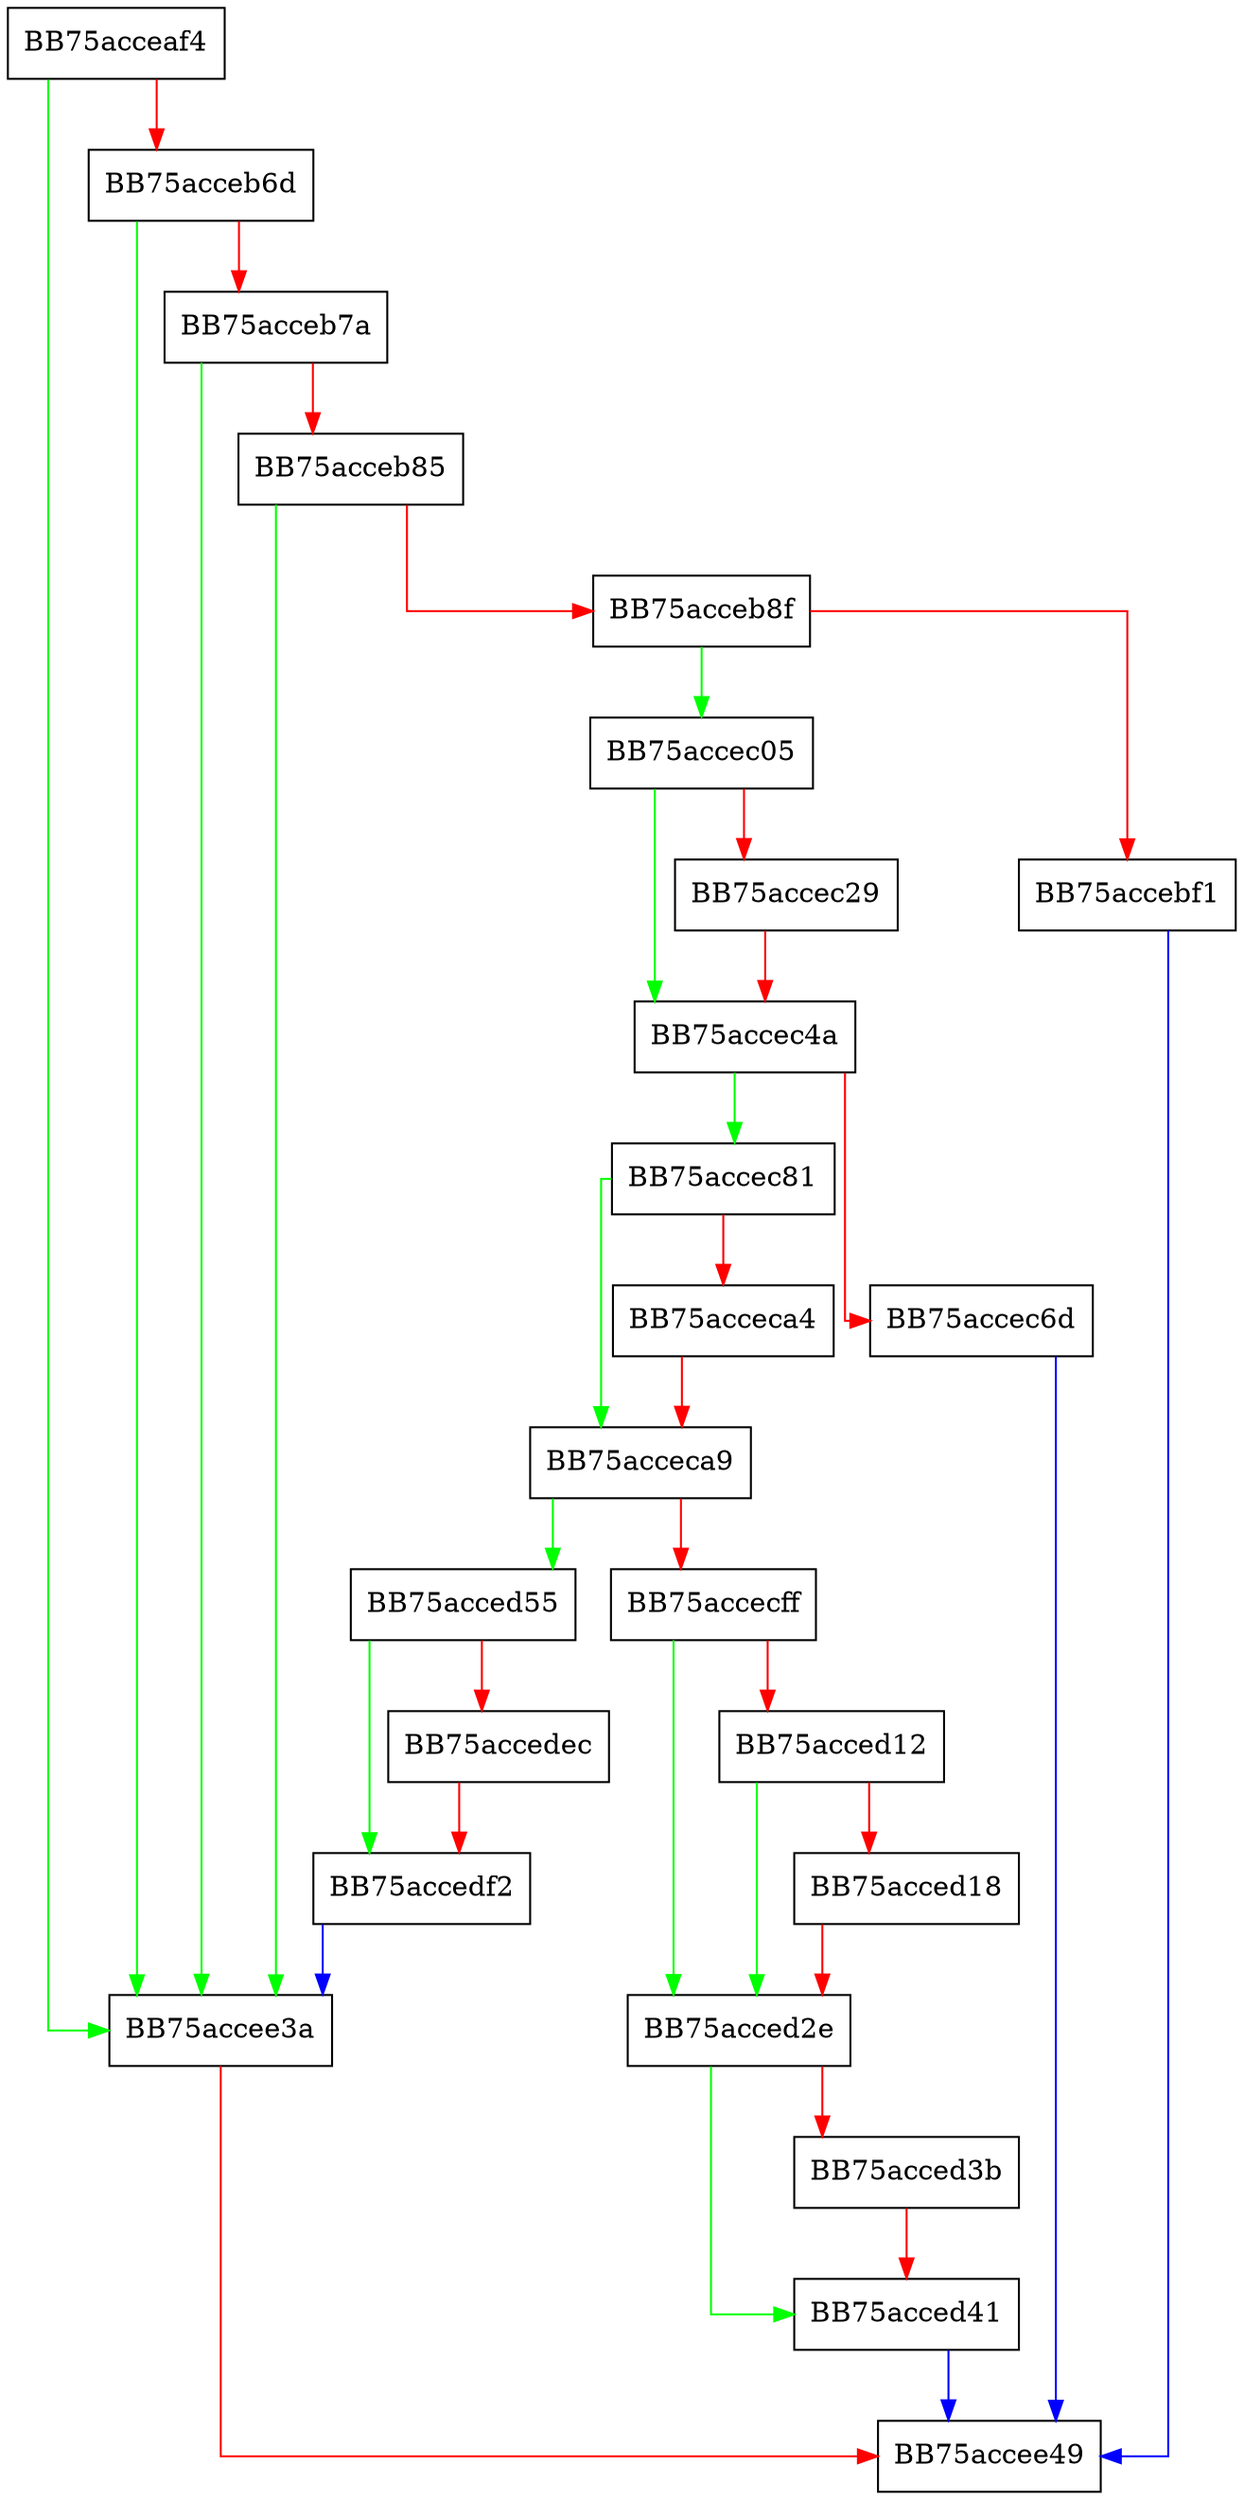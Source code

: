 digraph ScanImpl {
  node [shape="box"];
  graph [splines=ortho];
  BB75acceaf4 -> BB75accee3a [color="green"];
  BB75acceaf4 -> BB75acceb6d [color="red"];
  BB75acceb6d -> BB75accee3a [color="green"];
  BB75acceb6d -> BB75acceb7a [color="red"];
  BB75acceb7a -> BB75accee3a [color="green"];
  BB75acceb7a -> BB75acceb85 [color="red"];
  BB75acceb85 -> BB75accee3a [color="green"];
  BB75acceb85 -> BB75acceb8f [color="red"];
  BB75acceb8f -> BB75accec05 [color="green"];
  BB75acceb8f -> BB75accebf1 [color="red"];
  BB75accebf1 -> BB75accee49 [color="blue"];
  BB75accec05 -> BB75accec4a [color="green"];
  BB75accec05 -> BB75accec29 [color="red"];
  BB75accec29 -> BB75accec4a [color="red"];
  BB75accec4a -> BB75accec81 [color="green"];
  BB75accec4a -> BB75accec6d [color="red"];
  BB75accec6d -> BB75accee49 [color="blue"];
  BB75accec81 -> BB75acceca9 [color="green"];
  BB75accec81 -> BB75acceca4 [color="red"];
  BB75acceca4 -> BB75acceca9 [color="red"];
  BB75acceca9 -> BB75acced55 [color="green"];
  BB75acceca9 -> BB75accecff [color="red"];
  BB75accecff -> BB75acced2e [color="green"];
  BB75accecff -> BB75acced12 [color="red"];
  BB75acced12 -> BB75acced2e [color="green"];
  BB75acced12 -> BB75acced18 [color="red"];
  BB75acced18 -> BB75acced2e [color="red"];
  BB75acced2e -> BB75acced41 [color="green"];
  BB75acced2e -> BB75acced3b [color="red"];
  BB75acced3b -> BB75acced41 [color="red"];
  BB75acced41 -> BB75accee49 [color="blue"];
  BB75acced55 -> BB75accedf2 [color="green"];
  BB75acced55 -> BB75accedec [color="red"];
  BB75accedec -> BB75accedf2 [color="red"];
  BB75accedf2 -> BB75accee3a [color="blue"];
  BB75accee3a -> BB75accee49 [color="red"];
}